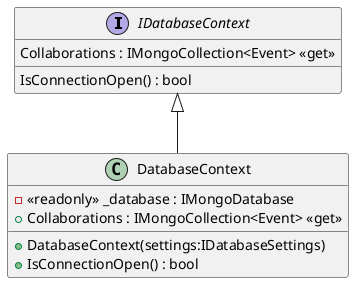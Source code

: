 @startuml
interface IDatabaseContext {
    Collaborations : IMongoCollection<Event> <<get>>
    IsConnectionOpen() : bool
}
class DatabaseContext {
    - <<readonly>> _database : IMongoDatabase
    + DatabaseContext(settings:IDatabaseSettings)
    + Collaborations : IMongoCollection<Event> <<get>>
    + IsConnectionOpen() : bool
}
IDatabaseContext <|-- DatabaseContext
@enduml
